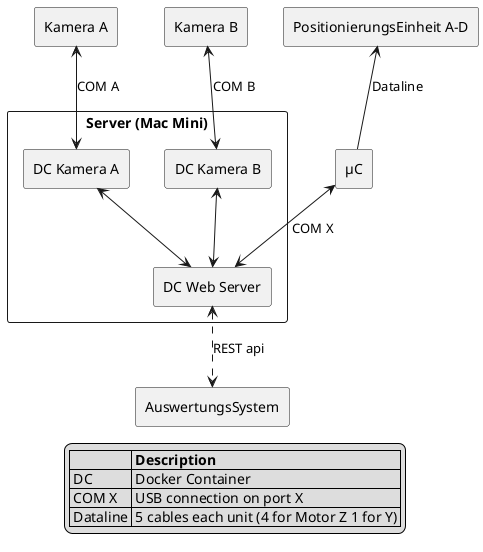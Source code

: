 

@startuml SystemArchitecture V1.0
skinparam packageStyle rect
skinparam componentStyle rectangle

package "AuswertungsSystem" {


}

package "Server (Mac Mini)" {
    [DC Kamera B] <--> [DC Web Server]
    [DC Kamera A] <--> [DC Web Server]
    [DC Web Server] <..> [AuswertungsSystem]:REST api
}

package "Kamera A" {
    [Kamera A] <--> [DC Kamera A]: COM A
}

package "Kamera B" {
    [Kamera B] <--> [DC Kamera B]: COM B
}

package "µC" {
  [µC] <--> [DC Web Server]: COM X 
}

package "PositionierungsEinheit A-D" {
  [PositionierungsEinheit A-D] <-- [µC]: Dataline 
}

legend
    |=  |= Description |
    | DC| Docker Container |
    | COM X | USB connection on port X |
    | Dataline | 5 cables each unit (4 for Motor Z 1 for Y) |
endlegend

@enduml 



@startuml SystemArchitecture V2.0 | Bluetooth
skinparam packageStyle rect
skinparam componentStyle rectangle

package "Main System" {
    [Unity]
}

package "Server (Mac Mini)" {
    [DC Kamera B] <--> [DC Web Server]
    [DC Kamera A] <--> [DC Web Server]
    [DC Web Server] <..> [Main System]:REST api | ethernet
    [DC Bluetooth] <--> [DC Web Server]
}

package "Kamera A" {
    [Kamera A] <--> [DC Kamera A]: COM A
}

package "Kamera B" {
    [Kamera B] <--> [DC Kamera B]: COM B
}

package "PositionUnit A-D" {
  [DC Bluetooth] <..> [PositionUnit A-D]: wireless
}

legend
    |=  |= Description |
    | DC| Docker Container |
    | COM X | USB connection on port X |
    | DC BLuetooth | process with bluetooth functionalitis |
endlegend

@enduml 

@startuml SystemArchitecture complete V2.0 | Bluetooth
skinparam packageStyle rect
skinparam componentStyle rectangle

package "Main System" {
}

package "Server (Mac Mini)" {
    [DC Kamera B] <--> [DC Web Server]
    [DC Kamera A] <--> [DC Web Server]
    [DC Web Server] <..> [Main System]:REST api | ethernet
    [DC Bluetooth] <--> [DC Web Server]
}

package "Server (Mac Mini2)" {
    [DC Kamera D] <--> [DC Web Server 2]
    [DC Kamera E] <--> [DC Web Server 2]
    [DC Web Server 2] <..> [Main System]:REST api | ethernet
    [DC Bluetooth 2] <--> [DC Web Server 2]
}

package "Server (LattePanda A)" {
    [DC Kamera F] <--> [DC Web Server 3]
    [DC Kamera G] <--> [DC Web Server 3]
    [DC Web Server 3] <..> [Main System]:REST api | ethernet
    [DC Bluetooth 3] <--> [DC Web Server 3]
}

package "Server (LattePanda B)" {
    [DC Kamera H] <--> [DC Web Server 4]
    [DC Kamera K] <--> [DC Web Server 4]
    [DC Web Server 4] <..> [Main System]:REST api | ethernet
    [DC Bluetooth 4] <--> [DC Web Server 4]
}

package "Kamera A" {
    [Kamera A] <--> [DC Kamera A]: COM A
}

package "Kamera B" {
    [Kamera B] <--> [DC Kamera B]: COM B
}

package "Kamera D" {
    [Kamera D] <--> [DC Kamera D]: COM A
}

package "Kamera E" {
    [Kamera E] <--> [DC Kamera E]: COM B
}

package "Kamera F" {
    [Kamera F] <--> [DC Kamera F]: COM A
}

package "Kamera G" {
    [Kamera G] <--> [DC Kamera G]: COM B
}

package "Kamera H" {
    [Kamera H] <--> [DC Kamera H]: COM A
}

package "Kamera K" {
    [Kamera K] <--> [DC Kamera K]: COM B
}

package "PositionUnit A-D" {
  [DC Bluetooth] <..> [PositionUnit A-D]: wireless
}

package "PositionUnit E-H" {
  [DC Bluetooth 2] <..> [PositionUnit E-H]: wireless
}

package "PositionUnit I-K" {
  [DC Bluetooth 3] <..> [PositionUnit I-K]: wireless
}

package "PositionUnit L-O" {
  [DC Bluetooth 4] <..> [PositionUnit L-O]: wireless
}

legend
    |=  |= Description |
    | DC| Docker Container |
    | COM X | USB connection on port X |
    | DC BLuetooth | process with bluetooth functionalitis |
    | Main System | "classic" desktop with unity & with power for generate a model out of collected Pictures |
endlegend

@enduml 
